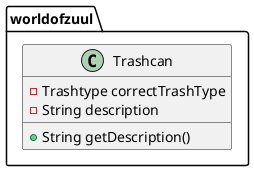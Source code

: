 @startuml
class worldofzuul.Trashcan {
- Trashtype correctTrashType
- String description
+ String getDescription()
}
@enduml
